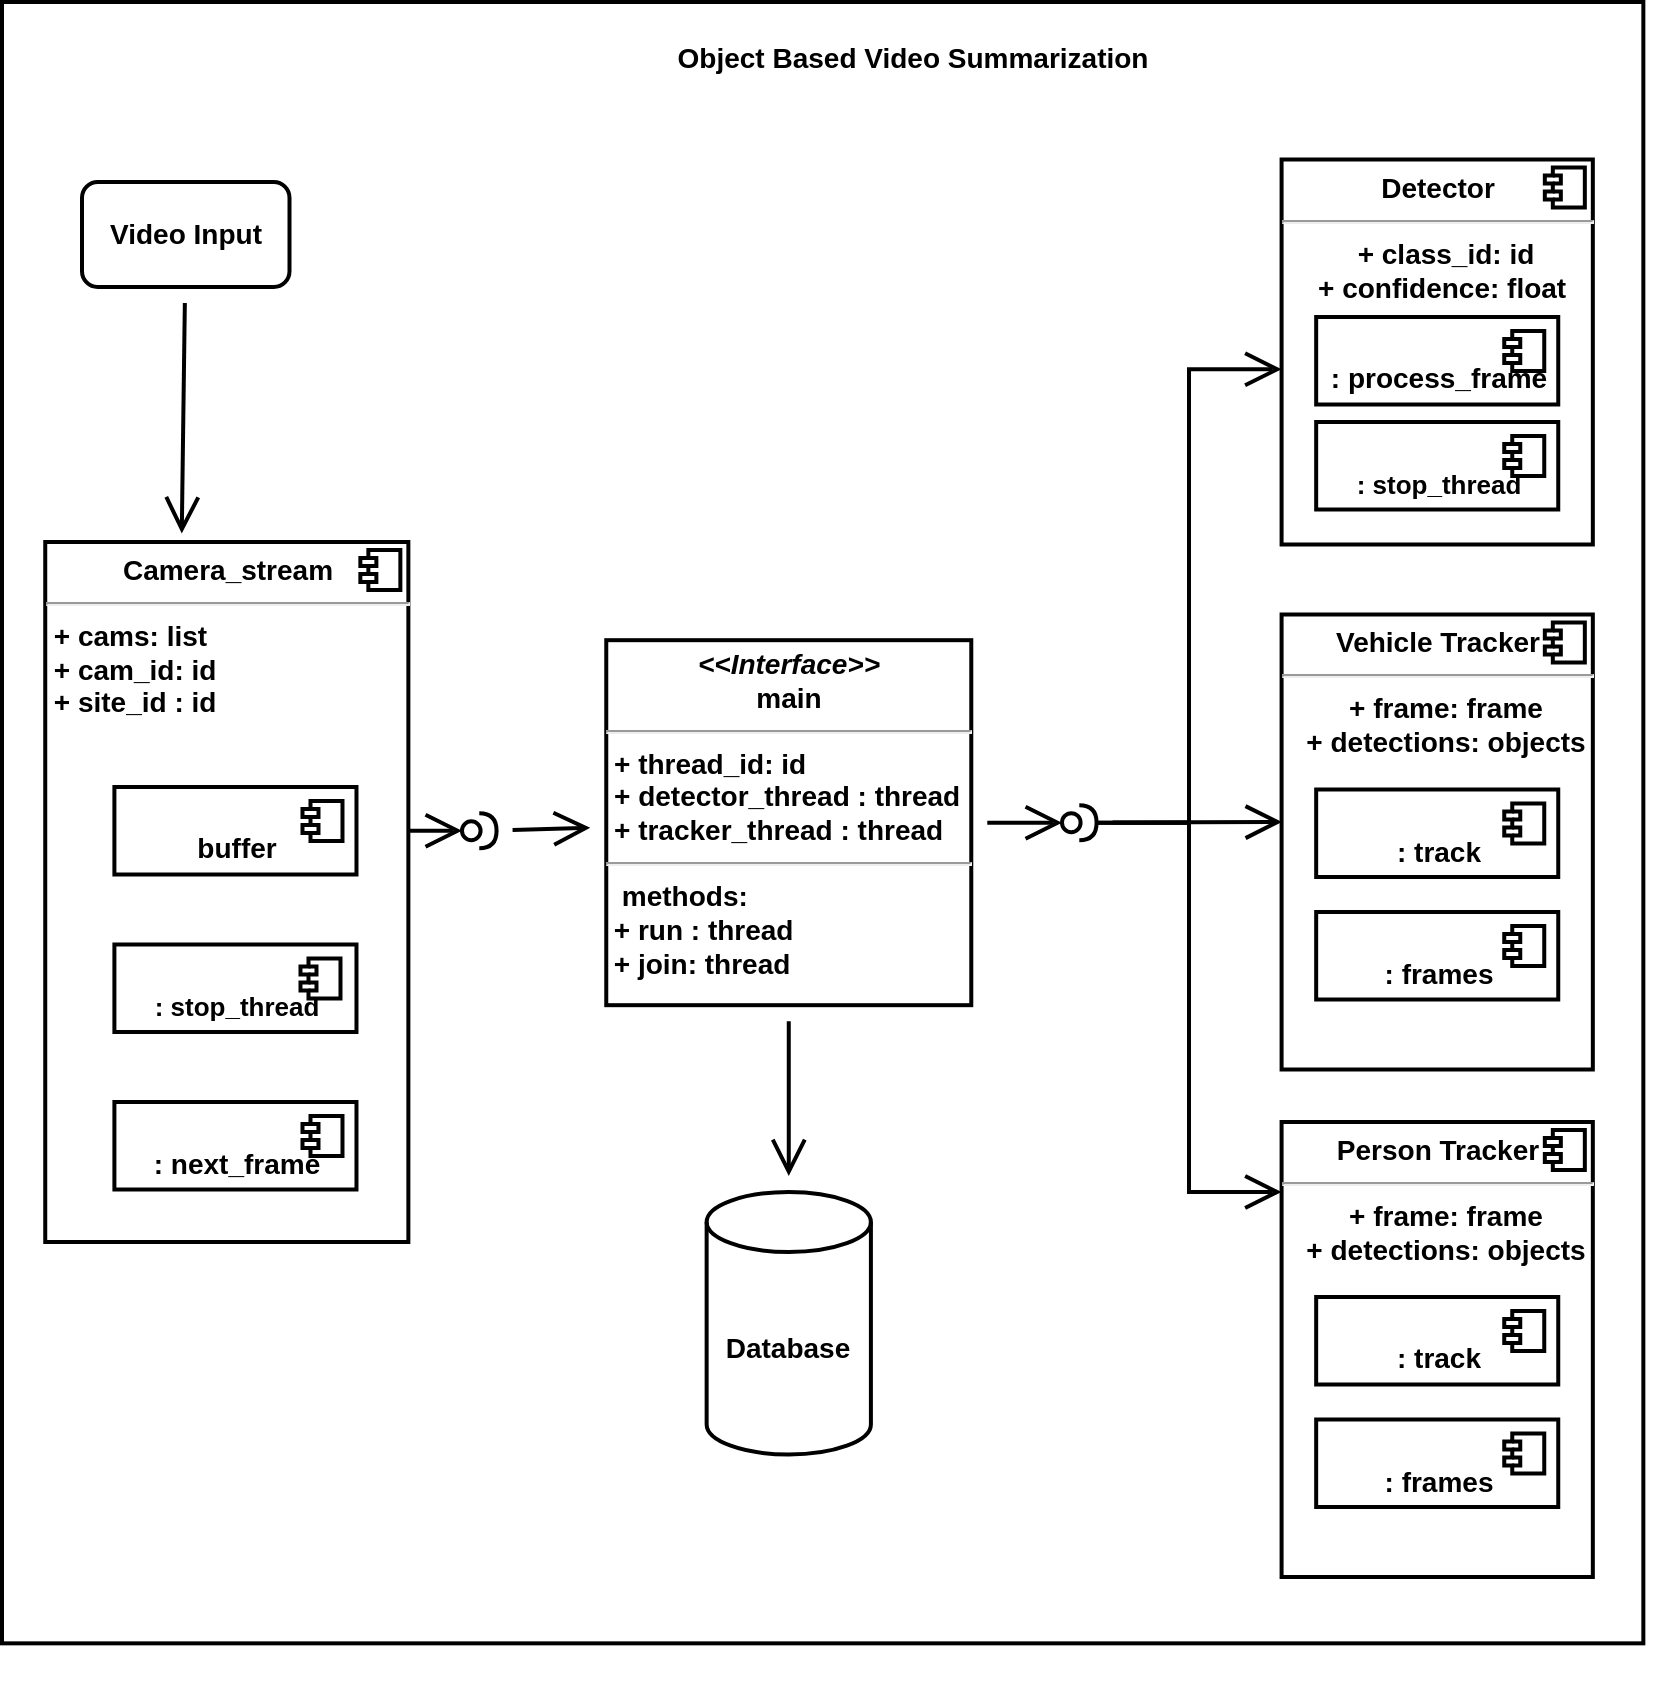 <mxfile version="15.3.5" type="github">
  <diagram name="Page-1" id="c4acf3e9-155e-7222-9cf6-157b1a14988f">
    <mxGraphModel dx="2062" dy="1141" grid="1" gridSize="10" guides="1" tooltips="1" connect="1" arrows="1" fold="1" page="1" pageScale="1" pageWidth="850" pageHeight="1100" background="none" math="0" shadow="0">
      <root>
        <mxCell id="0" />
        <mxCell id="1" parent="0" />
        <mxCell id="iDFG-dYF0voFgnFOYbue-16" value="" style="group;strokeWidth=2;align=center;fontSize=14;" vertex="1" connectable="0" parent="1">
          <mxGeometry x="10" y="90" width="830" height="840" as="geometry" />
        </mxCell>
        <mxCell id="FDL3EOboaCRYGbFpYxJP-3" value="&lt;p style=&quot;margin: 6px 0px 0px; font-size: 14px;&quot;&gt;&lt;span style=&quot;font-size: 14px;&quot;&gt;Detector&lt;/span&gt;&lt;/p&gt;&lt;hr style=&quot;font-size: 14px;&quot;&gt;&lt;p style=&quot;margin: 0px 0px 0px 8px; font-size: 14px;&quot;&gt;+ class_id: id&lt;br style=&quot;font-size: 14px;&quot;&gt;+ confidence: float&amp;nbsp;&lt;/p&gt;" style="align=center;overflow=fill;html=1;dropTarget=0;hachureGap=4;pointerEvents=0;strokeWidth=2;fontStyle=1;fontSize=14;" parent="iDFG-dYF0voFgnFOYbue-16" vertex="1">
          <mxGeometry x="639.792" y="78.75" width="155.625" height="192.5" as="geometry" />
        </mxCell>
        <mxCell id="FDL3EOboaCRYGbFpYxJP-4" value="" style="shape=component;jettyWidth=8;jettyHeight=4;strokeWidth=2;fontStyle=1;align=center;fontSize=14;" parent="FDL3EOboaCRYGbFpYxJP-3" vertex="1">
          <mxGeometry x="1" width="20" height="20" relative="1" as="geometry">
            <mxPoint x="-24" y="4" as="offset" />
          </mxGeometry>
        </mxCell>
        <mxCell id="FDL3EOboaCRYGbFpYxJP-5" value="&lt;p style=&quot;margin: 6px 0px 0px; font-size: 14px;&quot;&gt;&lt;span style=&quot;font-size: 14px;&quot;&gt;Vehicle Tracker&lt;/span&gt;&lt;/p&gt;&lt;hr style=&quot;font-size: 14px;&quot;&gt;&lt;p style=&quot;margin: 0px 0px 0px 8px; font-size: 14px;&quot;&gt;+ frame: frame&lt;br style=&quot;font-size: 14px;&quot;&gt;+ detections: objects&lt;/p&gt;&lt;p style=&quot;margin: 0px 0px 0px 8px; font-size: 14px;&quot;&gt;&lt;br style=&quot;font-size: 14px;&quot;&gt;&lt;/p&gt;" style="align=center;overflow=fill;html=1;dropTarget=0;hachureGap=4;pointerEvents=0;strokeWidth=2;fontStyle=1;fontSize=14;" parent="iDFG-dYF0voFgnFOYbue-16" vertex="1">
          <mxGeometry x="639.792" y="306.25" width="155.625" height="227.5" as="geometry" />
        </mxCell>
        <mxCell id="FDL3EOboaCRYGbFpYxJP-6" value="" style="shape=component;jettyWidth=8;jettyHeight=4;strokeWidth=2;fontStyle=1;align=center;fontSize=14;" parent="FDL3EOboaCRYGbFpYxJP-5" vertex="1">
          <mxGeometry x="1" width="20" height="20" relative="1" as="geometry">
            <mxPoint x="-24" y="4" as="offset" />
          </mxGeometry>
        </mxCell>
        <mxCell id="FDL3EOboaCRYGbFpYxJP-76" style="edgeStyle=none;curved=1;rounded=0;orthogonalLoop=1;jettySize=auto;html=1;entryX=0.376;entryY=-0.012;entryDx=0;entryDy=0;entryPerimeter=0;endArrow=open;startSize=14;endSize=14;sourcePerimeterSpacing=8;targetPerimeterSpacing=8;strokeWidth=2;fontStyle=1;align=center;fontSize=14;" parent="iDFG-dYF0voFgnFOYbue-16" source="FDL3EOboaCRYGbFpYxJP-23" target="FDL3EOboaCRYGbFpYxJP-1" edge="1">
          <mxGeometry relative="1" as="geometry" />
        </mxCell>
        <mxCell id="FDL3EOboaCRYGbFpYxJP-23" value="&lt;span style=&quot;font-size: 14px;&quot;&gt;Video Input&lt;/span&gt;" style="rounded=1;whiteSpace=wrap;html=1;hachureGap=4;pointerEvents=0;strokeWidth=2;fontStyle=1;align=center;fontSize=14;" parent="iDFG-dYF0voFgnFOYbue-16" vertex="1">
          <mxGeometry x="40.001" y="90" width="103.75" height="52.5" as="geometry" />
        </mxCell>
        <mxCell id="FDL3EOboaCRYGbFpYxJP-85" style="edgeStyle=elbowEdgeStyle;rounded=0;orthogonalLoop=1;jettySize=auto;html=1;entryX=0;entryY=0.545;entryDx=0;entryDy=0;entryPerimeter=0;endArrow=open;startSize=14;endSize=14;sourcePerimeterSpacing=8;targetPerimeterSpacing=8;strokeWidth=2;fontStyle=1;align=center;fontSize=14;exitX=1;exitY=0.5;exitDx=0;exitDy=0;exitPerimeter=0;" parent="iDFG-dYF0voFgnFOYbue-16" source="iDFG-dYF0voFgnFOYbue-3" target="FDL3EOboaCRYGbFpYxJP-3" edge="1">
          <mxGeometry relative="1" as="geometry">
            <mxPoint x="525.667" y="406.875" as="sourcePoint" />
          </mxGeometry>
        </mxCell>
        <mxCell id="iDFG-dYF0voFgnFOYbue-25" style="edgeStyle=none;curved=1;rounded=0;orthogonalLoop=1;jettySize=auto;html=1;fontSize=14;endArrow=open;startSize=14;endSize=14;sourcePerimeterSpacing=8;targetPerimeterSpacing=8;strokeWidth=2;align=center;" edge="1" parent="iDFG-dYF0voFgnFOYbue-16" source="FDL3EOboaCRYGbFpYxJP-68" target="iDFG-dYF0voFgnFOYbue-9">
          <mxGeometry relative="1" as="geometry" />
        </mxCell>
        <mxCell id="FDL3EOboaCRYGbFpYxJP-68" value="" style="shape=providedRequiredInterface;html=1;verticalLabelPosition=bottom;hachureGap=4;pointerEvents=0;strokeWidth=2;fontStyle=1;align=center;fontSize=14;" parent="iDFG-dYF0voFgnFOYbue-16" vertex="1">
          <mxGeometry x="229.995" y="405.625" width="17.292" height="17.5" as="geometry" />
        </mxCell>
        <mxCell id="FDL3EOboaCRYGbFpYxJP-60" style="edgeStyle=none;curved=1;rounded=0;orthogonalLoop=1;jettySize=auto;html=1;entryX=0;entryY=0.5;entryDx=0;entryDy=0;entryPerimeter=0;endArrow=open;startSize=14;endSize=14;sourcePerimeterSpacing=8;targetPerimeterSpacing=8;strokeWidth=2;fontStyle=1;align=center;fontSize=14;" parent="iDFG-dYF0voFgnFOYbue-16" source="FDL3EOboaCRYGbFpYxJP-21" target="FDL3EOboaCRYGbFpYxJP-68" edge="1">
          <mxGeometry relative="1" as="geometry">
            <mxPoint x="224.792" y="406.875" as="targetPoint" />
          </mxGeometry>
        </mxCell>
        <mxCell id="FDL3EOboaCRYGbFpYxJP-70" value="&lt;font style=&quot;font-size: 14px;&quot;&gt;&lt;br style=&quot;font-size: 14px;&quot;&gt;&lt;span style=&quot;font-size: 14px;&quot;&gt;: process_frame&lt;/span&gt;&lt;/font&gt;" style="html=1;dropTarget=0;hachureGap=4;pointerEvents=0;strokeWidth=2;fontStyle=1;align=center;fontSize=14;" parent="iDFG-dYF0voFgnFOYbue-16" vertex="1">
          <mxGeometry x="657.083" y="157.5" width="121.042" height="43.75" as="geometry" />
        </mxCell>
        <mxCell id="FDL3EOboaCRYGbFpYxJP-71" value="" style="shape=module;jettyWidth=8;jettyHeight=4;strokeWidth=2;fontStyle=1;align=center;fontSize=14;" parent="FDL3EOboaCRYGbFpYxJP-70" vertex="1">
          <mxGeometry x="1" width="20" height="20" relative="1" as="geometry">
            <mxPoint x="-27" y="7" as="offset" />
          </mxGeometry>
        </mxCell>
        <mxCell id="FDL3EOboaCRYGbFpYxJP-72" value="&lt;font style=&quot;font-size: 13px&quot;&gt;&lt;br&gt;&lt;span&gt;: stop_thread&lt;/span&gt;&lt;/font&gt;" style="html=1;dropTarget=0;hachureGap=4;pointerEvents=0;strokeWidth=2;fontStyle=1;align=center;fontSize=14;" parent="iDFG-dYF0voFgnFOYbue-16" vertex="1">
          <mxGeometry x="657.083" y="210" width="121.042" height="43.75" as="geometry" />
        </mxCell>
        <mxCell id="FDL3EOboaCRYGbFpYxJP-73" value="" style="shape=module;jettyWidth=8;jettyHeight=4;strokeWidth=2;fontStyle=1;align=center;fontSize=14;" parent="FDL3EOboaCRYGbFpYxJP-72" vertex="1">
          <mxGeometry x="1" width="20" height="20" relative="1" as="geometry">
            <mxPoint x="-27" y="7" as="offset" />
          </mxGeometry>
        </mxCell>
        <mxCell id="FDL3EOboaCRYGbFpYxJP-77" value="&lt;br style=&quot;font-size: 14px;&quot;&gt;&lt;span style=&quot;font-size: 14px;&quot;&gt;: track&lt;/span&gt;" style="html=1;dropTarget=0;hachureGap=4;pointerEvents=0;strokeWidth=2;fontStyle=1;align=center;fontSize=14;" parent="iDFG-dYF0voFgnFOYbue-16" vertex="1">
          <mxGeometry x="657.083" y="393.75" width="121.042" height="43.75" as="geometry" />
        </mxCell>
        <mxCell id="FDL3EOboaCRYGbFpYxJP-78" value="" style="shape=module;jettyWidth=8;jettyHeight=4;strokeWidth=2;fontStyle=1;align=center;fontSize=14;" parent="FDL3EOboaCRYGbFpYxJP-77" vertex="1">
          <mxGeometry x="1" width="20" height="20" relative="1" as="geometry">
            <mxPoint x="-27" y="7" as="offset" />
          </mxGeometry>
        </mxCell>
        <mxCell id="FDL3EOboaCRYGbFpYxJP-79" value="&lt;br style=&quot;font-size: 14px;&quot;&gt;&lt;span style=&quot;font-size: 14px;&quot;&gt;: frames&lt;/span&gt;" style="html=1;dropTarget=0;hachureGap=4;pointerEvents=0;strokeWidth=2;fontStyle=1;align=center;fontSize=14;" parent="iDFG-dYF0voFgnFOYbue-16" vertex="1">
          <mxGeometry x="657.083" y="455.0" width="121.042" height="43.75" as="geometry" />
        </mxCell>
        <mxCell id="FDL3EOboaCRYGbFpYxJP-80" value="" style="shape=module;jettyWidth=8;jettyHeight=4;strokeWidth=2;fontStyle=1;align=center;fontSize=14;" parent="FDL3EOboaCRYGbFpYxJP-79" vertex="1">
          <mxGeometry x="1" width="20" height="20" relative="1" as="geometry">
            <mxPoint x="-27" y="7" as="offset" />
          </mxGeometry>
        </mxCell>
        <mxCell id="FDL3EOboaCRYGbFpYxJP-86" style="edgeStyle=elbowEdgeStyle;rounded=0;orthogonalLoop=1;jettySize=auto;html=1;endArrow=open;startSize=14;endSize=14;sourcePerimeterSpacing=8;targetPerimeterSpacing=8;exitX=1;exitY=0.5;exitDx=0;exitDy=0;exitPerimeter=0;strokeWidth=2;fontStyle=1;align=center;fontSize=14;" parent="iDFG-dYF0voFgnFOYbue-16" source="iDFG-dYF0voFgnFOYbue-3" edge="1">
          <mxGeometry relative="1" as="geometry">
            <mxPoint x="518.75" y="406.875" as="sourcePoint" />
            <mxPoint x="639.792" y="595" as="targetPoint" />
          </mxGeometry>
        </mxCell>
        <mxCell id="FDL3EOboaCRYGbFpYxJP-88" value="&lt;span style=&quot;font-size: 14px;&quot;&gt;Database&lt;/span&gt;" style="shape=cylinder3;whiteSpace=wrap;html=1;boundedLbl=1;backgroundOutline=1;size=15;hachureGap=4;pointerEvents=0;strokeWidth=2;fontStyle=1;align=center;fontSize=14;" parent="iDFG-dYF0voFgnFOYbue-16" vertex="1">
          <mxGeometry x="352.318" y="595" width="82.135" height="131.25" as="geometry" />
        </mxCell>
        <mxCell id="FDL3EOboaCRYGbFpYxJP-94" value="&lt;font style=&quot;font-size: 14px;&quot;&gt;&lt;span style=&quot;font-size: 14px;&quot;&gt;Object Based Video Summarization&lt;/span&gt;&lt;/font&gt;" style="text;html=1;align=center;verticalAlign=middle;resizable=0;points=[];autosize=1;strokeColor=none;fillColor=none;strokeWidth=2;fontStyle=1;fontSize=14;" parent="iDFG-dYF0voFgnFOYbue-16" vertex="1">
          <mxGeometry x="330.312" y="17.5" width="250" height="20" as="geometry" />
        </mxCell>
        <mxCell id="iDFG-dYF0voFgnFOYbue-1" value="&lt;p style=&quot;margin: 6px 0px 0px; font-size: 14px;&quot;&gt;&lt;span style=&quot;font-size: 14px;&quot;&gt;Person Tracker&lt;/span&gt;&lt;/p&gt;&lt;hr style=&quot;font-size: 14px;&quot;&gt;&lt;p style=&quot;margin: 0px 0px 0px 8px; font-size: 14px;&quot;&gt;+ frame: frame&lt;br style=&quot;font-size: 14px;&quot;&gt;+ detections: objects&lt;/p&gt;&lt;p style=&quot;margin: 0px 0px 0px 8px; font-size: 14px;&quot;&gt;&lt;br style=&quot;font-size: 14px;&quot;&gt;&lt;/p&gt;" style="align=center;overflow=fill;html=1;dropTarget=0;hachureGap=4;pointerEvents=0;strokeWidth=2;fontStyle=1;fontSize=14;" vertex="1" parent="iDFG-dYF0voFgnFOYbue-16">
          <mxGeometry x="639.792" y="560" width="155.625" height="227.5" as="geometry" />
        </mxCell>
        <mxCell id="iDFG-dYF0voFgnFOYbue-2" value="" style="shape=component;jettyWidth=8;jettyHeight=4;strokeWidth=2;fontStyle=1;align=center;fontSize=14;" vertex="1" parent="iDFG-dYF0voFgnFOYbue-1">
          <mxGeometry x="1" width="20" height="20" relative="1" as="geometry">
            <mxPoint x="-24" y="4" as="offset" />
          </mxGeometry>
        </mxCell>
        <mxCell id="iDFG-dYF0voFgnFOYbue-28" style="edgeStyle=none;curved=1;rounded=0;orthogonalLoop=1;jettySize=auto;html=1;fontSize=14;endArrow=open;startSize=14;endSize=14;sourcePerimeterSpacing=8;targetPerimeterSpacing=8;strokeWidth=2;align=center;" edge="1" parent="iDFG-dYF0voFgnFOYbue-16" source="iDFG-dYF0voFgnFOYbue-3">
          <mxGeometry relative="1" as="geometry">
            <mxPoint x="640" y="410" as="targetPoint" />
          </mxGeometry>
        </mxCell>
        <mxCell id="iDFG-dYF0voFgnFOYbue-3" value="" style="shape=providedRequiredInterface;html=1;verticalLabelPosition=bottom;hachureGap=4;pointerEvents=0;strokeWidth=2;fontStyle=1;align=center;fontSize=14;" vertex="1" parent="iDFG-dYF0voFgnFOYbue-16">
          <mxGeometry x="530.004" y="401.585" width="17.292" height="17.5" as="geometry" />
        </mxCell>
        <mxCell id="iDFG-dYF0voFgnFOYbue-5" value="&lt;br style=&quot;font-size: 14px;&quot;&gt;&lt;span style=&quot;font-size: 14px;&quot;&gt;: track&lt;/span&gt;" style="html=1;dropTarget=0;hachureGap=4;pointerEvents=0;strokeWidth=2;fontStyle=1;align=center;fontSize=14;" vertex="1" parent="iDFG-dYF0voFgnFOYbue-16">
          <mxGeometry x="657.083" y="647.5" width="121.042" height="43.75" as="geometry" />
        </mxCell>
        <mxCell id="iDFG-dYF0voFgnFOYbue-6" value="" style="shape=module;jettyWidth=8;jettyHeight=4;strokeWidth=2;fontStyle=1;align=center;fontSize=14;" vertex="1" parent="iDFG-dYF0voFgnFOYbue-5">
          <mxGeometry x="1" width="20" height="20" relative="1" as="geometry">
            <mxPoint x="-27" y="7" as="offset" />
          </mxGeometry>
        </mxCell>
        <mxCell id="iDFG-dYF0voFgnFOYbue-7" value="&lt;br style=&quot;font-size: 14px;&quot;&gt;&lt;span style=&quot;font-size: 14px;&quot;&gt;: frames&lt;/span&gt;" style="html=1;dropTarget=0;hachureGap=4;pointerEvents=0;strokeWidth=2;fontStyle=1;align=center;fontSize=14;" vertex="1" parent="iDFG-dYF0voFgnFOYbue-16">
          <mxGeometry x="657.083" y="708.75" width="121.042" height="43.75" as="geometry" />
        </mxCell>
        <mxCell id="iDFG-dYF0voFgnFOYbue-8" value="" style="shape=module;jettyWidth=8;jettyHeight=4;strokeWidth=2;fontStyle=1;align=center;fontSize=14;" vertex="1" parent="iDFG-dYF0voFgnFOYbue-7">
          <mxGeometry x="1" width="20" height="20" relative="1" as="geometry">
            <mxPoint x="-27" y="7" as="offset" />
          </mxGeometry>
        </mxCell>
        <mxCell id="iDFG-dYF0voFgnFOYbue-27" style="edgeStyle=none;curved=1;rounded=0;orthogonalLoop=1;jettySize=auto;html=1;entryX=0;entryY=0.5;entryDx=0;entryDy=0;entryPerimeter=0;fontSize=14;endArrow=open;startSize=14;endSize=14;sourcePerimeterSpacing=8;targetPerimeterSpacing=8;strokeWidth=2;align=center;" edge="1" parent="iDFG-dYF0voFgnFOYbue-16" source="iDFG-dYF0voFgnFOYbue-9" target="iDFG-dYF0voFgnFOYbue-3">
          <mxGeometry relative="1" as="geometry" />
        </mxCell>
        <mxCell id="iDFG-dYF0voFgnFOYbue-29" style="edgeStyle=none;curved=1;rounded=0;orthogonalLoop=1;jettySize=auto;html=1;fontSize=14;endArrow=open;startSize=14;endSize=14;sourcePerimeterSpacing=8;targetPerimeterSpacing=8;strokeWidth=2;align=center;" edge="1" parent="iDFG-dYF0voFgnFOYbue-16" source="iDFG-dYF0voFgnFOYbue-9" target="FDL3EOboaCRYGbFpYxJP-88">
          <mxGeometry relative="1" as="geometry" />
        </mxCell>
        <mxCell id="iDFG-dYF0voFgnFOYbue-9" value="&lt;p style=&quot;margin: 4px 0px 0px ; font-size: 14px&quot;&gt;&lt;i style=&quot;font-size: 14px&quot;&gt;&amp;lt;&amp;lt;Interface&amp;gt;&amp;gt;&lt;/i&gt;&lt;br style=&quot;font-size: 14px&quot;&gt;&lt;span style=&quot;font-size: 14px&quot;&gt;main&lt;/span&gt;&lt;/p&gt;&lt;hr style=&quot;font-size: 14px&quot;&gt;&lt;p style=&quot;text-align: left ; margin: 0px 0px 0px 4px ; font-size: 14px&quot;&gt;+ thread_id: id&lt;/p&gt;&lt;p style=&quot;text-align: left ; margin: 0px 0px 0px 4px ; font-size: 14px&quot;&gt;+ detector_thread : thread&lt;/p&gt;&lt;p style=&quot;text-align: left ; margin: 0px 0px 0px 4px ; font-size: 14px&quot;&gt;+ tracker_thread : thread&lt;/p&gt;&lt;hr style=&quot;font-size: 14px&quot;&gt;&lt;p style=&quot;text-align: left ; margin: 0px 0px 0px 4px ; font-size: 14px&quot;&gt;&amp;nbsp;methods:&lt;/p&gt;&lt;p style=&quot;margin: 0px 0px 0px 4px ; font-size: 14px&quot;&gt;&lt;/p&gt;&lt;div style=&quot;text-align: left&quot;&gt;&lt;span&gt;&amp;nbsp;+ run : thread&lt;/span&gt;&lt;/div&gt;&lt;div style=&quot;text-align: left&quot;&gt;&lt;span&gt;&amp;nbsp;+ join: thread&lt;/span&gt;&lt;/div&gt;&lt;p&gt;&lt;/p&gt;" style="verticalAlign=top;align=center;overflow=fill;fontSize=14;fontFamily=Helvetica;html=1;hachureGap=4;pointerEvents=0;strokeWidth=2;fontStyle=1" vertex="1" parent="iDFG-dYF0voFgnFOYbue-16">
          <mxGeometry x="302.13" y="319.09" width="182.51" height="182.5" as="geometry" />
        </mxCell>
        <mxCell id="iDFG-dYF0voFgnFOYbue-15" value="" style="whiteSpace=wrap;html=1;aspect=fixed;hachureGap=4;pointerEvents=0;fillColor=none;strokeWidth=2;fontStyle=1;align=center;fontSize=14;" vertex="1" parent="iDFG-dYF0voFgnFOYbue-16">
          <mxGeometry width="820.674" height="820.674" as="geometry" />
        </mxCell>
        <mxCell id="iDFG-dYF0voFgnFOYbue-21" value="" style="group" vertex="1" connectable="0" parent="iDFG-dYF0voFgnFOYbue-16">
          <mxGeometry x="21.619" y="270" width="181.562" height="350" as="geometry" />
        </mxCell>
        <mxCell id="FDL3EOboaCRYGbFpYxJP-1" value="&lt;p style=&quot;margin: 6px 0px 0px ; font-size: 14px&quot;&gt;&lt;span style=&quot;font-size: 14px&quot;&gt;Camera_stream&lt;/span&gt;&lt;/p&gt;&lt;hr style=&quot;font-size: 14px&quot;&gt;&lt;p style=&quot;margin: 0px 0px 0px 8px ; font-size: 14px&quot;&gt;&lt;/p&gt;&lt;div style=&quot;text-align: left&quot;&gt;&lt;span&gt;&amp;nbsp;+ cams: list&lt;/span&gt;&lt;/div&gt;&lt;span style=&quot;font-size: 14px&quot;&gt;&lt;div style=&quot;text-align: left&quot;&gt;&lt;span&gt;&amp;nbsp;+ cam_id: id&lt;/span&gt;&lt;/div&gt;&lt;div style=&quot;text-align: left&quot;&gt;&lt;span&gt;&amp;nbsp;+ site_id : id&lt;/span&gt;&lt;/div&gt;&lt;/span&gt;&lt;p style=&quot;margin: 0px 0px 0px 8px ; font-size: 14px&quot;&gt;&lt;span style=&quot;font-size: 14px&quot;&gt;&lt;span style=&quot;white-space: pre ; font-size: 14px&quot;&gt; &lt;/span&gt;&lt;span style=&quot;white-space: pre ; font-size: 14px&quot;&gt; &lt;/span&gt;&lt;/span&gt;&lt;br style=&quot;font-size: 14px&quot;&gt;&lt;/p&gt;" style="align=center;overflow=fill;html=1;dropTarget=0;hachureGap=4;pointerEvents=0;strokeWidth=2;fontStyle=1;fontSize=14;" parent="iDFG-dYF0voFgnFOYbue-21" vertex="1">
          <mxGeometry width="181.562" height="350" as="geometry" />
        </mxCell>
        <mxCell id="FDL3EOboaCRYGbFpYxJP-2" value="" style="shape=component;jettyWidth=8;jettyHeight=4;strokeWidth=2;fontStyle=1;align=center;fontSize=14;" parent="FDL3EOboaCRYGbFpYxJP-1" vertex="1">
          <mxGeometry x="1" width="20" height="20" relative="1" as="geometry">
            <mxPoint x="-24" y="4" as="offset" />
          </mxGeometry>
        </mxCell>
        <mxCell id="FDL3EOboaCRYGbFpYxJP-10" value="&lt;br style=&quot;font-size: 14px;&quot;&gt;&lt;span style=&quot;font-size: 14px;&quot;&gt;: next_frame&lt;/span&gt;" style="html=1;dropTarget=0;hachureGap=4;pointerEvents=0;strokeWidth=2;fontStyle=1;align=center;fontSize=14;" parent="iDFG-dYF0voFgnFOYbue-21" vertex="1">
          <mxGeometry x="34.583" y="280" width="121.042" height="43.75" as="geometry" />
        </mxCell>
        <mxCell id="FDL3EOboaCRYGbFpYxJP-11" value="" style="shape=module;jettyWidth=8;jettyHeight=4;strokeWidth=2;fontStyle=1;align=center;fontSize=14;" parent="FDL3EOboaCRYGbFpYxJP-10" vertex="1">
          <mxGeometry x="1" width="20" height="20" relative="1" as="geometry">
            <mxPoint x="-27" y="7" as="offset" />
          </mxGeometry>
        </mxCell>
        <mxCell id="FDL3EOboaCRYGbFpYxJP-16" value="&lt;font style=&quot;font-size: 13px&quot;&gt;&lt;br&gt;: stop_thread&lt;/font&gt;" style="html=1;dropTarget=0;hachureGap=4;pointerEvents=0;strokeWidth=2;fontStyle=1;align=center;fontSize=14;" parent="iDFG-dYF0voFgnFOYbue-21" vertex="1">
          <mxGeometry x="34.583" y="201.25" width="121.042" height="43.75" as="geometry" />
        </mxCell>
        <mxCell id="FDL3EOboaCRYGbFpYxJP-17" value="" style="shape=module;jettyWidth=8;jettyHeight=4;strokeWidth=2;fontStyle=1;align=center;fontSize=14;" parent="FDL3EOboaCRYGbFpYxJP-16" vertex="1">
          <mxGeometry x="1" width="20" height="20" relative="1" as="geometry">
            <mxPoint x="-28" y="7" as="offset" />
          </mxGeometry>
        </mxCell>
        <mxCell id="FDL3EOboaCRYGbFpYxJP-21" value="&lt;br style=&quot;font-size: 14px;&quot;&gt;&lt;span style=&quot;font-size: 14px;&quot;&gt;buffer&lt;/span&gt;" style="html=1;dropTarget=0;hachureGap=4;pointerEvents=0;strokeWidth=2;fontStyle=1;align=center;fontSize=14;" parent="iDFG-dYF0voFgnFOYbue-21" vertex="1">
          <mxGeometry x="34.583" y="122.5" width="121.042" height="43.75" as="geometry" />
        </mxCell>
        <mxCell id="FDL3EOboaCRYGbFpYxJP-22" value="" style="shape=module;jettyWidth=8;jettyHeight=4;strokeWidth=2;fontStyle=1;align=center;fontSize=14;" parent="FDL3EOboaCRYGbFpYxJP-21" vertex="1">
          <mxGeometry x="1" width="20" height="20" relative="1" as="geometry">
            <mxPoint x="-27" y="7" as="offset" />
          </mxGeometry>
        </mxCell>
      </root>
    </mxGraphModel>
  </diagram>
</mxfile>
